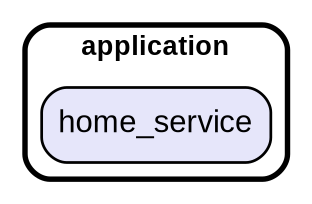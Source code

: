 digraph "" {
  graph [style=rounded fontname="Arial Black" fontsize=13 penwidth=2.6];
  node [shape=rect style="filled,rounded" fontname=Arial fontsize=15 fillcolor=Lavender penwidth=1.3];
  edge [penwidth=1.3];
  "/home_service.dart" [label="home_service"];
  subgraph "cluster~" {
    label="application";
    "/home_service.dart";
  }
}

